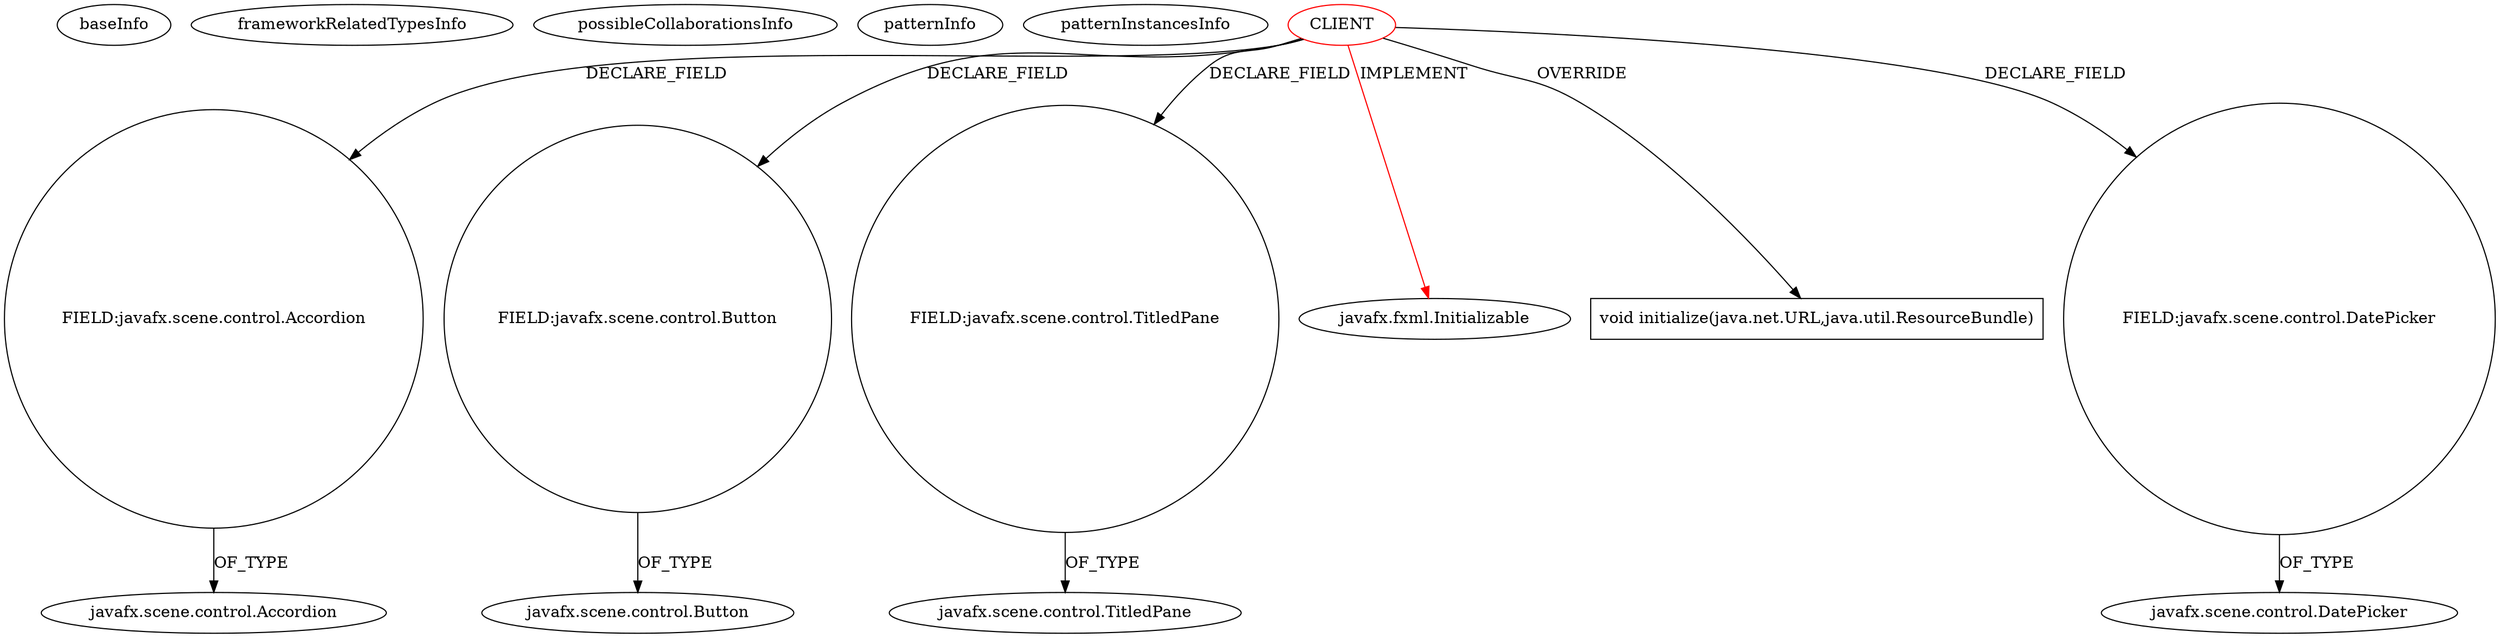 digraph {
baseInfo[graphId=2077,category="pattern",isAnonymous=false,possibleRelation=false]
frameworkRelatedTypesInfo[0="javafx.fxml.Initializable"]
possibleCollaborationsInfo[]
patternInfo[frequency=2.0,patternRootClient=0]
patternInstancesInfo[0="taipeiben-DateTimePicker~/taipeiben-DateTimePicker/DateTimePicker-master/src/main/java/com/browniebytes/javafx/control/DateTimePickerPopup.java~DateTimePickerPopup~4456",1="giatuyentiensinh-Project1~/giatuyentiensinh-Project1/Project1-master/Project1/src/control/MainUIController.java~MainUIController~2734"]
55[label="javafx.scene.control.Accordion",vertexType="FRAMEWORK_CLASS_TYPE",isFrameworkType=false]
54[label="FIELD:javafx.scene.control.Accordion",vertexType="FIELD_DECLARATION",isFrameworkType=false,shape=circle]
0[label="CLIENT",vertexType="ROOT_CLIENT_CLASS_DECLARATION",isFrameworkType=false,color=red]
4[label="FIELD:javafx.scene.control.Button",vertexType="FIELD_DECLARATION",isFrameworkType=false,shape=circle]
110[label="FIELD:javafx.scene.control.TitledPane",vertexType="FIELD_DECLARATION",isFrameworkType=false,shape=circle]
107[label="javafx.scene.control.TitledPane",vertexType="FRAMEWORK_CLASS_TYPE",isFrameworkType=false]
1[label="javafx.fxml.Initializable",vertexType="FRAMEWORK_INTERFACE_TYPE",isFrameworkType=false]
134[label="void initialize(java.net.URL,java.util.ResourceBundle)",vertexType="OVERRIDING_METHOD_DECLARATION",isFrameworkType=false,shape=box]
8[label="FIELD:javafx.scene.control.DatePicker",vertexType="FIELD_DECLARATION",isFrameworkType=false,shape=circle]
9[label="javafx.scene.control.DatePicker",vertexType="FRAMEWORK_CLASS_TYPE",isFrameworkType=false]
5[label="javafx.scene.control.Button",vertexType="FRAMEWORK_CLASS_TYPE",isFrameworkType=false]
110->107[label="OF_TYPE"]
0->110[label="DECLARE_FIELD"]
0->4[label="DECLARE_FIELD"]
0->8[label="DECLARE_FIELD"]
0->134[label="OVERRIDE"]
0->1[label="IMPLEMENT",color=red]
0->54[label="DECLARE_FIELD"]
8->9[label="OF_TYPE"]
4->5[label="OF_TYPE"]
54->55[label="OF_TYPE"]
}
